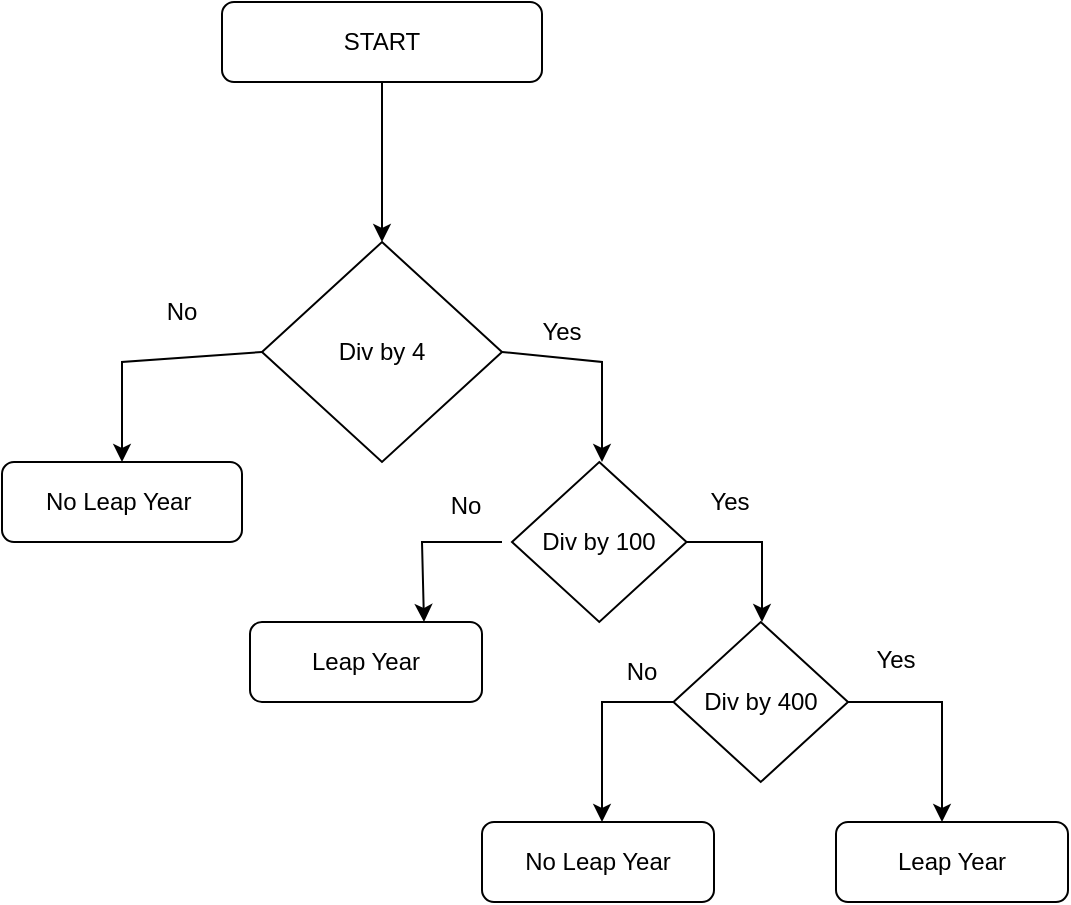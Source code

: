 <mxfile version="17.2.4" type="github"><diagram id="HE-YRMCcZ0tg9zL4TOY7" name="Page-1"><mxGraphModel dx="946" dy="645" grid="1" gridSize="10" guides="1" tooltips="1" connect="1" arrows="1" fold="1" page="1" pageScale="1" pageWidth="850" pageHeight="1100" math="0" shadow="0"><root><mxCell id="0"/><mxCell id="1" parent="0"/><mxCell id="VGNRs2Qtlnszh9C-CRlp-1" value="START" style="rounded=1;whiteSpace=wrap;html=1;" vertex="1" parent="1"><mxGeometry x="130" y="60" width="160" height="40" as="geometry"/></mxCell><mxCell id="VGNRs2Qtlnszh9C-CRlp-2" value="" style="endArrow=classic;html=1;rounded=0;exitX=0.5;exitY=1;exitDx=0;exitDy=0;" edge="1" parent="1" source="VGNRs2Qtlnszh9C-CRlp-1"><mxGeometry width="50" height="50" relative="1" as="geometry"><mxPoint x="449" y="200" as="sourcePoint"/><mxPoint x="210" y="180" as="targetPoint"/></mxGeometry></mxCell><mxCell id="VGNRs2Qtlnszh9C-CRlp-4" value="" style="endArrow=classic;html=1;rounded=0;exitX=0;exitY=0.5;exitDx=0;exitDy=0;entryX=0.5;entryY=0;entryDx=0;entryDy=0;" edge="1" parent="1" source="VGNRs2Qtlnszh9C-CRlp-5" target="VGNRs2Qtlnszh9C-CRlp-9"><mxGeometry width="50" height="50" relative="1" as="geometry"><mxPoint x="150" y="240" as="sourcePoint"/><mxPoint x="70" y="290" as="targetPoint"/><Array as="points"><mxPoint x="80" y="240"/></Array></mxGeometry></mxCell><mxCell id="VGNRs2Qtlnszh9C-CRlp-5" value="Div by 4" style="rhombus;whiteSpace=wrap;html=1;" vertex="1" parent="1"><mxGeometry x="150" y="180" width="120" height="110" as="geometry"/></mxCell><mxCell id="VGNRs2Qtlnszh9C-CRlp-8" value="" style="endArrow=classic;html=1;rounded=0;exitX=1;exitY=0.5;exitDx=0;exitDy=0;entryX=0.5;entryY=0;entryDx=0;entryDy=0;" edge="1" parent="1" source="VGNRs2Qtlnszh9C-CRlp-5"><mxGeometry width="50" height="50" relative="1" as="geometry"><mxPoint x="530" y="150" as="sourcePoint"/><mxPoint x="320" y="290" as="targetPoint"/><Array as="points"><mxPoint x="320" y="240"/></Array></mxGeometry></mxCell><mxCell id="VGNRs2Qtlnszh9C-CRlp-9" value="No Leap Year&amp;nbsp;" style="rounded=1;whiteSpace=wrap;html=1;" vertex="1" parent="1"><mxGeometry x="20" y="290" width="120" height="40" as="geometry"/></mxCell><mxCell id="VGNRs2Qtlnszh9C-CRlp-10" value="No" style="text;html=1;strokeColor=none;fillColor=none;align=center;verticalAlign=middle;whiteSpace=wrap;rounded=0;" vertex="1" parent="1"><mxGeometry x="80" y="200" width="60" height="30" as="geometry"/></mxCell><mxCell id="VGNRs2Qtlnszh9C-CRlp-11" value="Yes" style="text;html=1;strokeColor=none;fillColor=none;align=center;verticalAlign=middle;whiteSpace=wrap;rounded=0;" vertex="1" parent="1"><mxGeometry x="270" y="210" width="60" height="30" as="geometry"/></mxCell><mxCell id="VGNRs2Qtlnszh9C-CRlp-13" value="" style="endArrow=classic;html=1;rounded=0;exitX=1;exitY=0.5;exitDx=0;exitDy=0;" edge="1" parent="1" source="VGNRs2Qtlnszh9C-CRlp-31"><mxGeometry width="50" height="50" relative="1" as="geometry"><mxPoint x="380" y="320" as="sourcePoint"/><mxPoint x="400" y="370" as="targetPoint"/><Array as="points"><mxPoint x="400" y="330"/></Array></mxGeometry></mxCell><mxCell id="VGNRs2Qtlnszh9C-CRlp-27" value="" style="endArrow=classic;html=1;rounded=0;entryX=0.75;entryY=0;entryDx=0;entryDy=0;" edge="1" parent="1" target="VGNRs2Qtlnszh9C-CRlp-29"><mxGeometry width="50" height="50" relative="1" as="geometry"><mxPoint x="270" y="330" as="sourcePoint"/><mxPoint x="200" y="370" as="targetPoint"/><Array as="points"><mxPoint x="230" y="330"/></Array></mxGeometry></mxCell><mxCell id="VGNRs2Qtlnszh9C-CRlp-28" value="No" style="text;html=1;strokeColor=none;fillColor=none;align=center;verticalAlign=middle;whiteSpace=wrap;rounded=0;" vertex="1" parent="1"><mxGeometry x="222" y="297" width="60" height="30" as="geometry"/></mxCell><mxCell id="VGNRs2Qtlnszh9C-CRlp-29" value="Leap Year" style="rounded=1;whiteSpace=wrap;html=1;" vertex="1" parent="1"><mxGeometry x="144" y="370" width="116" height="40" as="geometry"/></mxCell><mxCell id="VGNRs2Qtlnszh9C-CRlp-30" value="Yes" style="text;html=1;strokeColor=none;fillColor=none;align=center;verticalAlign=middle;whiteSpace=wrap;rounded=0;" vertex="1" parent="1"><mxGeometry x="354" y="295" width="60" height="30" as="geometry"/></mxCell><mxCell id="VGNRs2Qtlnszh9C-CRlp-31" value="Div by 100" style="rhombus;whiteSpace=wrap;html=1;" vertex="1" parent="1"><mxGeometry x="275" y="290" width="87.27" height="80" as="geometry"/></mxCell><mxCell id="VGNRs2Qtlnszh9C-CRlp-32" value="Div by 400" style="rhombus;whiteSpace=wrap;html=1;" vertex="1" parent="1"><mxGeometry x="355.73" y="370" width="87.27" height="80" as="geometry"/></mxCell><mxCell id="VGNRs2Qtlnszh9C-CRlp-33" value="" style="endArrow=classic;html=1;rounded=0;exitX=0;exitY=0.5;exitDx=0;exitDy=0;" edge="1" parent="1" source="VGNRs2Qtlnszh9C-CRlp-32"><mxGeometry width="50" height="50" relative="1" as="geometry"><mxPoint x="280" y="340" as="sourcePoint"/><mxPoint x="320" y="470" as="targetPoint"/><Array as="points"><mxPoint x="320" y="410"/></Array></mxGeometry></mxCell><mxCell id="VGNRs2Qtlnszh9C-CRlp-34" value="" style="endArrow=classic;html=1;rounded=0;exitX=1;exitY=0.5;exitDx=0;exitDy=0;" edge="1" parent="1" source="VGNRs2Qtlnszh9C-CRlp-32"><mxGeometry width="50" height="50" relative="1" as="geometry"><mxPoint x="372.27" y="340" as="sourcePoint"/><mxPoint x="490" y="470" as="targetPoint"/><Array as="points"><mxPoint x="490" y="410"/></Array></mxGeometry></mxCell><mxCell id="VGNRs2Qtlnszh9C-CRlp-35" value="Yes" style="text;html=1;strokeColor=none;fillColor=none;align=center;verticalAlign=middle;whiteSpace=wrap;rounded=0;" vertex="1" parent="1"><mxGeometry x="437" y="374" width="60" height="30" as="geometry"/></mxCell><mxCell id="VGNRs2Qtlnszh9C-CRlp-36" value="No" style="text;html=1;strokeColor=none;fillColor=none;align=center;verticalAlign=middle;whiteSpace=wrap;rounded=0;" vertex="1" parent="1"><mxGeometry x="310" y="380" width="60" height="30" as="geometry"/></mxCell><mxCell id="VGNRs2Qtlnszh9C-CRlp-37" value="No Leap Year" style="rounded=1;whiteSpace=wrap;html=1;" vertex="1" parent="1"><mxGeometry x="260" y="470" width="116" height="40" as="geometry"/></mxCell><mxCell id="VGNRs2Qtlnszh9C-CRlp-38" value="Leap Year" style="rounded=1;whiteSpace=wrap;html=1;" vertex="1" parent="1"><mxGeometry x="437" y="470" width="116" height="40" as="geometry"/></mxCell></root></mxGraphModel></diagram></mxfile>